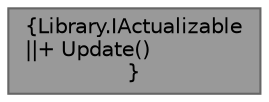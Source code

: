 digraph "Library.IActualizable"
{
 // INTERACTIVE_SVG=YES
 // LATEX_PDF_SIZE
  bgcolor="transparent";
  edge [fontname=Helvetica,fontsize=10,labelfontname=Helvetica,labelfontsize=10];
  node [fontname=Helvetica,fontsize=10,shape=box,height=0.2,width=0.4];
  Node1 [label="{Library.IActualizable\n||+ Update()\l}",height=0.2,width=0.4,color="gray40", fillcolor="grey60", style="filled", fontcolor="black",tooltip="Interfaz para actualizar una fecha"];
}
